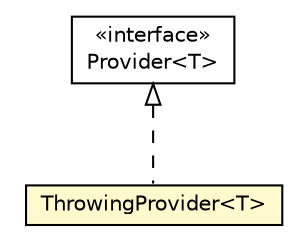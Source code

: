 #!/usr/local/bin/dot
#
# Class diagram 
# Generated by UMLGraph version 5.1 (http://www.umlgraph.org/)
#

digraph G {
	edge [fontname="Helvetica",fontsize=10,labelfontname="Helvetica",labelfontsize=10];
	node [fontname="Helvetica",fontsize=10,shape=plaintext];
	nodesep=0.25;
	ranksep=0.5;
	// org.androidtransfuse.config.ThrowingProvider<T>
	c11554 [label=<<table title="org.androidtransfuse.config.ThrowingProvider" border="0" cellborder="1" cellspacing="0" cellpadding="2" port="p" bgcolor="lemonChiffon" href="./ThrowingProvider.html">
		<tr><td><table border="0" cellspacing="0" cellpadding="1">
<tr><td align="center" balign="center"> ThrowingProvider&lt;T&gt; </td></tr>
		</table></td></tr>
		</table>>, fontname="Helvetica", fontcolor="black", fontsize=10.0];
	//org.androidtransfuse.config.ThrowingProvider<T> implements com.google.inject.Provider<T>
	c11932:p -> c11554:p [dir=back,arrowtail=empty,style=dashed];
	// com.google.inject.Provider<T>
	c11932 [label=<<table title="com.google.inject.Provider" border="0" cellborder="1" cellspacing="0" cellpadding="2" port="p" href="http://java.sun.com/j2se/1.4.2/docs/api/com/google/inject/Provider.html">
		<tr><td><table border="0" cellspacing="0" cellpadding="1">
<tr><td align="center" balign="center"> &#171;interface&#187; </td></tr>
<tr><td align="center" balign="center"> Provider&lt;T&gt; </td></tr>
		</table></td></tr>
		</table>>, fontname="Helvetica", fontcolor="black", fontsize=10.0];
}

